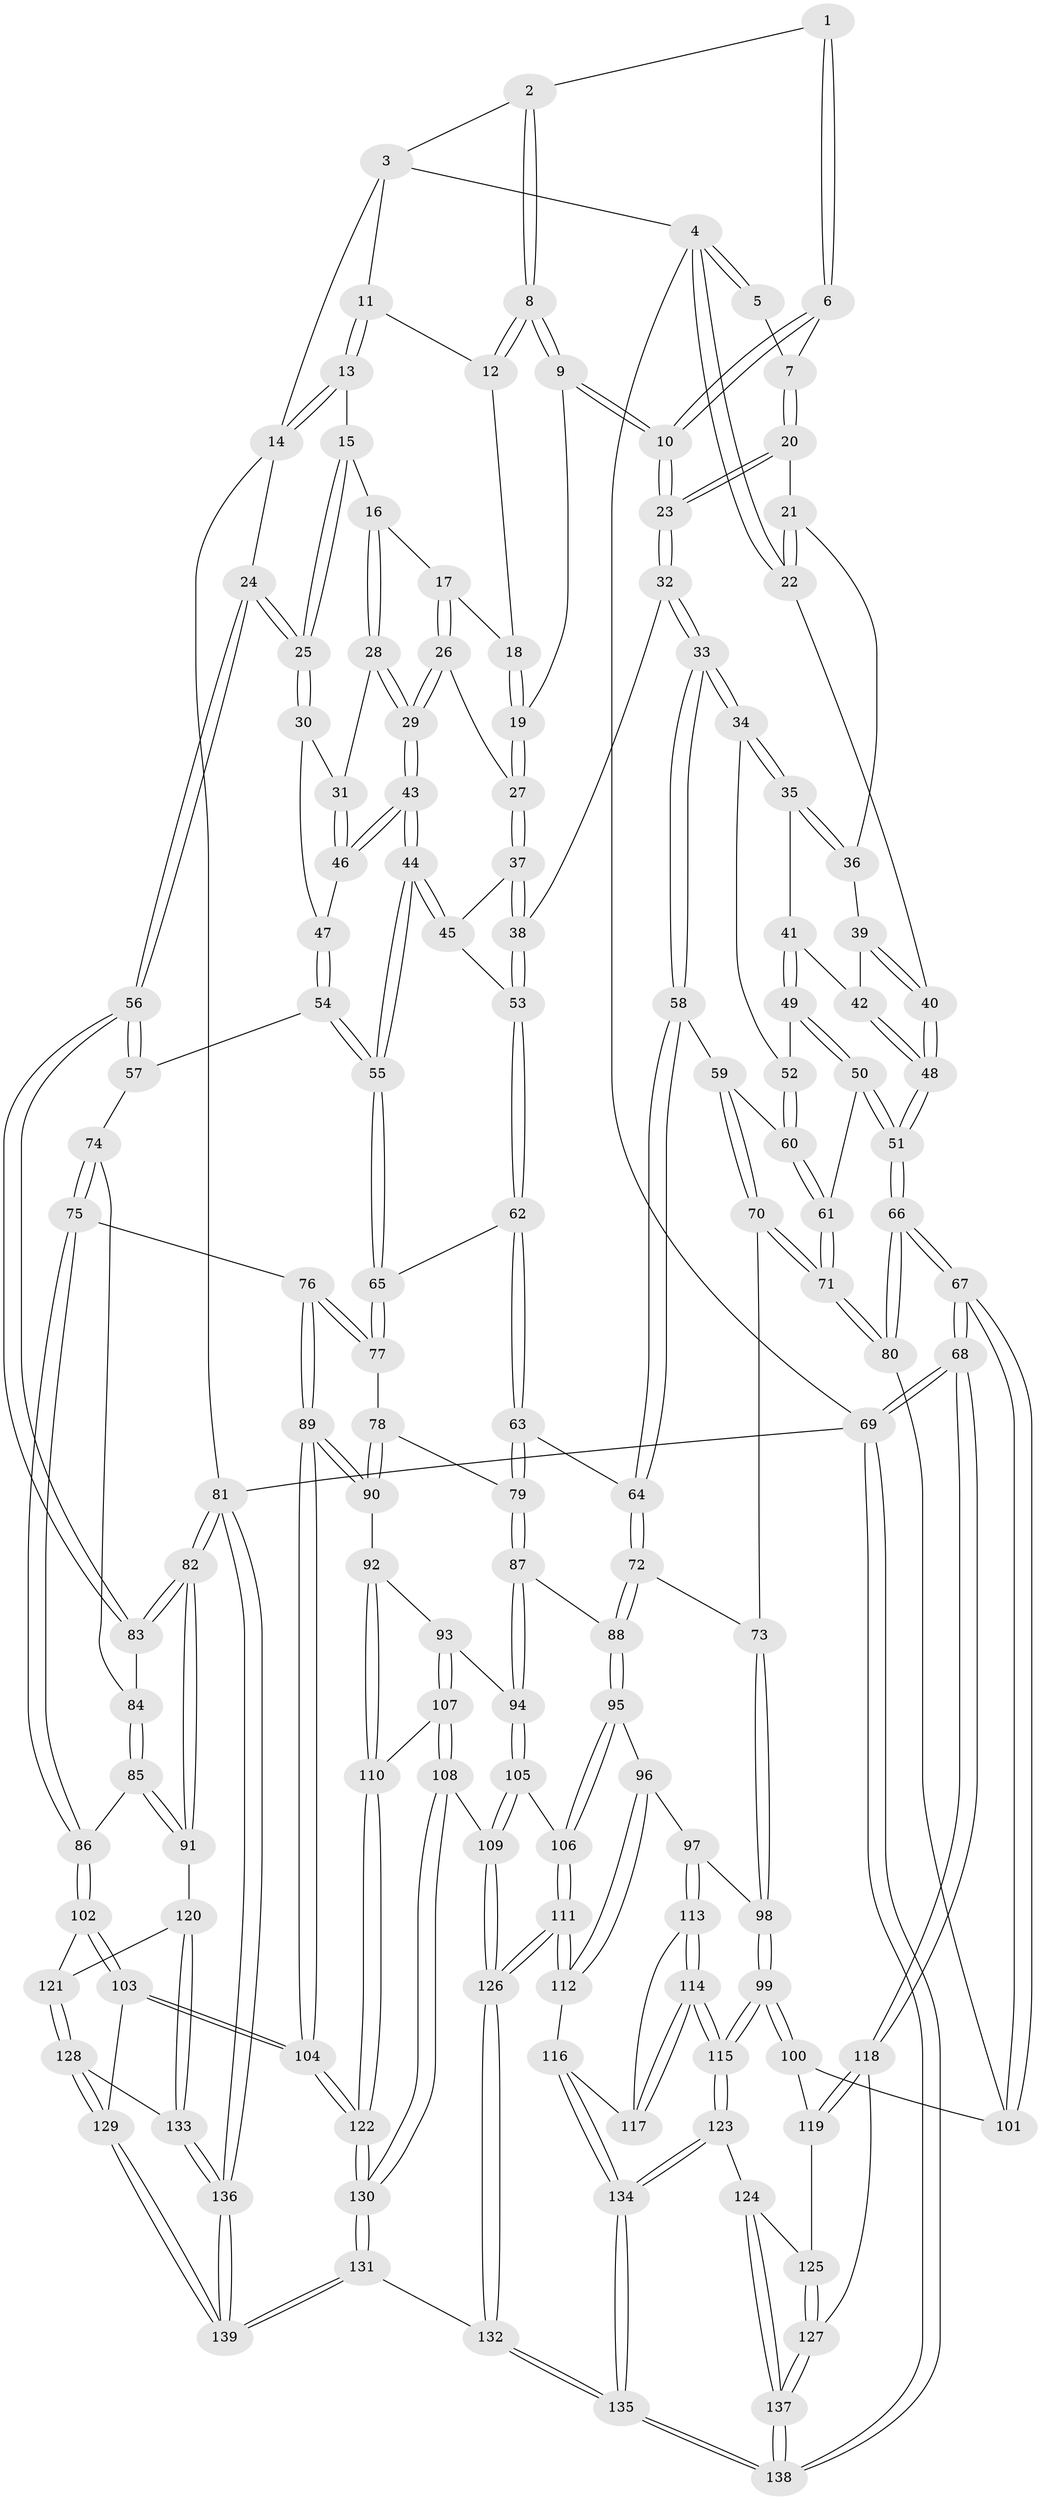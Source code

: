 // Generated by graph-tools (version 1.1) at 2025/38/03/09/25 02:38:30]
// undirected, 139 vertices, 344 edges
graph export_dot {
graph [start="1"]
  node [color=gray90,style=filled];
  1 [pos="+0.34296996543516145+0"];
  2 [pos="+0.5121676482229314+0"];
  3 [pos="+0.7256139158793335+0"];
  4 [pos="+0+0"];
  5 [pos="+0+0"];
  6 [pos="+0.2779732550951877+0.10965851853746701"];
  7 [pos="+0.18860166103748469+0.1395861596755977"];
  8 [pos="+0.5373264497204117+0.14322835110539842"];
  9 [pos="+0.5344927073136659+0.15482993591406916"];
  10 [pos="+0.36025465372520626+0.210902837059329"];
  11 [pos="+0.7718807051755867+0"];
  12 [pos="+0.6889894633748375+0.11025075064758058"];
  13 [pos="+0.8189515870218088+0.06535917761897349"];
  14 [pos="+1+0.20055141249532776"];
  15 [pos="+0.7919521015574287+0.18758937807069664"];
  16 [pos="+0.7733033303744029+0.20354735932767826"];
  17 [pos="+0.757950003649169+0.19827114459668527"];
  18 [pos="+0.7268535943520344+0.17903261485164823"];
  19 [pos="+0.5611915691389316+0.20121483289820669"];
  20 [pos="+0.15241416240636305+0.16127447250612623"];
  21 [pos="+0.12255385905870504+0.17628108230615566"];
  22 [pos="+0+0"];
  23 [pos="+0.3335367726326814+0.3409785167099548"];
  24 [pos="+1+0.26742842514283605"];
  25 [pos="+1+0.26533573228131996"];
  26 [pos="+0.6208520925608471+0.2565131937094746"];
  27 [pos="+0.5654752025519726+0.21488481019683564"];
  28 [pos="+0.77117150685934+0.23784020508033737"];
  29 [pos="+0.6555374733985947+0.2970643983948685"];
  30 [pos="+0.8643684222803943+0.30725889029531855"];
  31 [pos="+0.7895301803511682+0.2882716721579119"];
  32 [pos="+0.33180525586720544+0.3526435162499728"];
  33 [pos="+0.3202823551521152+0.3602737695413364"];
  34 [pos="+0.21174577176082246+0.3382868080998386"];
  35 [pos="+0.14701376866234325+0.2691525194984085"];
  36 [pos="+0.12382962388395347+0.222033982374286"];
  37 [pos="+0.532330343129495+0.3008853820016913"];
  38 [pos="+0.42896163053656006+0.3872965222180353"];
  39 [pos="+0.0514656139841364+0.2826999149747866"];
  40 [pos="+0+0.0018556500776161662"];
  41 [pos="+0.07847432164967026+0.35369404576259106"];
  42 [pos="+0.030743236669094173+0.3240772135973427"];
  43 [pos="+0.6833881860088006+0.4036391491560057"];
  44 [pos="+0.6757127471944909+0.4364322369329865"];
  45 [pos="+0.5784337189549104+0.36268123746772846"];
  46 [pos="+0.7685915196050711+0.32787231075318085"];
  47 [pos="+0.8310774691082189+0.38108688387647777"];
  48 [pos="+0+0.42828055829517786"];
  49 [pos="+0.09669783652801524+0.40073501514273613"];
  50 [pos="+0.02074783471135245+0.4973019362903587"];
  51 [pos="+0+0.48122920845174094"];
  52 [pos="+0.14710965398027495+0.3906421850520136"];
  53 [pos="+0.4577482034476448+0.4221212214209442"];
  54 [pos="+0.8379832600737503+0.4293764985497289"];
  55 [pos="+0.6760589821657322+0.4435942206686277"];
  56 [pos="+1+0.3309902216654844"];
  57 [pos="+0.9037882617921517+0.46070058361602456"];
  58 [pos="+0.3001973248480142+0.42398785060902766"];
  59 [pos="+0.22405967531540297+0.4873224781431877"];
  60 [pos="+0.1745532539567828+0.4808568350789748"];
  61 [pos="+0.06669329360027751+0.5252553774985009"];
  62 [pos="+0.47479414903386147+0.4478164465171628"];
  63 [pos="+0.46571505258596857+0.5856251932050403"];
  64 [pos="+0.33847869165184014+0.5343429568039288"];
  65 [pos="+0.6756898668559228+0.4445211081824483"];
  66 [pos="+0+0.550681466770054"];
  67 [pos="+0+0.6384475390441007"];
  68 [pos="+0+0.821415574159263"];
  69 [pos="+0+1"];
  70 [pos="+0.22071245735476436+0.6385740739249706"];
  71 [pos="+0.1530771184411046+0.6621385899926397"];
  72 [pos="+0.251700420058118+0.6359244199047369"];
  73 [pos="+0.23698997196548763+0.6404126838467464"];
  74 [pos="+0.8613133905454415+0.5533034919974952"];
  75 [pos="+0.776241774195895+0.6211355117978058"];
  76 [pos="+0.7082629053451606+0.6078705243963679"];
  77 [pos="+0.6846031904649232+0.5859418853347618"];
  78 [pos="+0.5244951004869909+0.6202808516767273"];
  79 [pos="+0.48023003463221814+0.6173615520368766"];
  80 [pos="+0.15156806310962126+0.6647641255690396"];
  81 [pos="+1+1"];
  82 [pos="+1+0.7318000580458341"];
  83 [pos="+1+0.4849899110094719"];
  84 [pos="+0.9268199242927291+0.587015288754945"];
  85 [pos="+0.9820892568384587+0.7121528798226212"];
  86 [pos="+0.8403998659792312+0.6976615589348926"];
  87 [pos="+0.4505133221651312+0.6577648258505578"];
  88 [pos="+0.41311874656430586+0.6686350219179353"];
  89 [pos="+0.6526163626506841+0.8221377673822959"];
  90 [pos="+0.5855018787903792+0.770579961108121"];
  91 [pos="+1+0.7461891099861312"];
  92 [pos="+0.5291043800681577+0.766986393719572"];
  93 [pos="+0.502729476151231+0.753603565172034"];
  94 [pos="+0.4566045008853424+0.6931149775037109"];
  95 [pos="+0.3534111631780564+0.7443804645242372"];
  96 [pos="+0.3255028690490287+0.7565729988867784"];
  97 [pos="+0.31641090983252756+0.7571799254951538"];
  98 [pos="+0.3001045964959993+0.751820315987753"];
  99 [pos="+0.23819209452431436+0.8069024139622244"];
  100 [pos="+0.14328720336965892+0.6838083370745375"];
  101 [pos="+0.14467954606947772+0.6777012047877078"];
  102 [pos="+0.820220562801779+0.787228612988521"];
  103 [pos="+0.7435405868501027+0.8665589318601303"];
  104 [pos="+0.6626786421834397+0.8742742930465929"];
  105 [pos="+0.4398090129732304+0.7615498595554527"];
  106 [pos="+0.3995790995106476+0.8021618929802932"];
  107 [pos="+0.4847875999762323+0.8267377683449946"];
  108 [pos="+0.4833156231643272+0.8272524560829214"];
  109 [pos="+0.47794206275000595+0.826851541421242"];
  110 [pos="+0.5130965400776824+0.8280042143840647"];
  111 [pos="+0.3881873176614736+0.8564514740751784"];
  112 [pos="+0.3781072794261106+0.855664079973196"];
  113 [pos="+0.31463934916502184+0.7864314780188237"];
  114 [pos="+0.25760596545512476+0.8619489992281051"];
  115 [pos="+0.23835343170497594+0.8633769202489027"];
  116 [pos="+0.331125166626111+0.8636188456269746"];
  117 [pos="+0.32835127573613476+0.8628757410260203"];
  118 [pos="+0+0.8276736694900038"];
  119 [pos="+0.11011446356596082+0.7356071166542099"];
  120 [pos="+1+0.7898993638432839"];
  121 [pos="+0.88923341551667+0.8276767863499457"];
  122 [pos="+0.6561230263303552+0.8831448685740435"];
  123 [pos="+0.23130702757300034+0.8710157675707665"];
  124 [pos="+0.19733707201205092+0.8828671420601157"];
  125 [pos="+0.12904051241888342+0.7977301020934932"];
  126 [pos="+0.40051852911441455+0.866039126916876"];
  127 [pos="+0.06939489044649184+0.9075400023940597"];
  128 [pos="+0.8790937467917732+0.9109262566613173"];
  129 [pos="+0.8369234228688783+0.9282126658534023"];
  130 [pos="+0.5373879137231464+1"];
  131 [pos="+0.5311419095095263+1"];
  132 [pos="+0.5297099954290134+1"];
  133 [pos="+0.9337310857659643+0.9173905225210129"];
  134 [pos="+0.3198584193911416+1"];
  135 [pos="+0.38159335632403246+1"];
  136 [pos="+1+1"];
  137 [pos="+0.12342374818058131+0.9617448976607196"];
  138 [pos="+0.13276217140176405+1"];
  139 [pos="+0.8574590199059118+1"];
  1 -- 2;
  1 -- 6;
  1 -- 6;
  2 -- 3;
  2 -- 8;
  2 -- 8;
  3 -- 4;
  3 -- 11;
  3 -- 14;
  4 -- 5;
  4 -- 5;
  4 -- 22;
  4 -- 22;
  4 -- 69;
  5 -- 7;
  6 -- 7;
  6 -- 10;
  6 -- 10;
  7 -- 20;
  7 -- 20;
  8 -- 9;
  8 -- 9;
  8 -- 12;
  8 -- 12;
  9 -- 10;
  9 -- 10;
  9 -- 19;
  10 -- 23;
  10 -- 23;
  11 -- 12;
  11 -- 13;
  11 -- 13;
  12 -- 18;
  13 -- 14;
  13 -- 14;
  13 -- 15;
  14 -- 24;
  14 -- 81;
  15 -- 16;
  15 -- 25;
  15 -- 25;
  16 -- 17;
  16 -- 28;
  16 -- 28;
  17 -- 18;
  17 -- 26;
  17 -- 26;
  18 -- 19;
  18 -- 19;
  19 -- 27;
  19 -- 27;
  20 -- 21;
  20 -- 23;
  20 -- 23;
  21 -- 22;
  21 -- 22;
  21 -- 36;
  22 -- 40;
  23 -- 32;
  23 -- 32;
  24 -- 25;
  24 -- 25;
  24 -- 56;
  24 -- 56;
  25 -- 30;
  25 -- 30;
  26 -- 27;
  26 -- 29;
  26 -- 29;
  27 -- 37;
  27 -- 37;
  28 -- 29;
  28 -- 29;
  28 -- 31;
  29 -- 43;
  29 -- 43;
  30 -- 31;
  30 -- 47;
  31 -- 46;
  31 -- 46;
  32 -- 33;
  32 -- 33;
  32 -- 38;
  33 -- 34;
  33 -- 34;
  33 -- 58;
  33 -- 58;
  34 -- 35;
  34 -- 35;
  34 -- 52;
  35 -- 36;
  35 -- 36;
  35 -- 41;
  36 -- 39;
  37 -- 38;
  37 -- 38;
  37 -- 45;
  38 -- 53;
  38 -- 53;
  39 -- 40;
  39 -- 40;
  39 -- 42;
  40 -- 48;
  40 -- 48;
  41 -- 42;
  41 -- 49;
  41 -- 49;
  42 -- 48;
  42 -- 48;
  43 -- 44;
  43 -- 44;
  43 -- 46;
  43 -- 46;
  44 -- 45;
  44 -- 45;
  44 -- 55;
  44 -- 55;
  45 -- 53;
  46 -- 47;
  47 -- 54;
  47 -- 54;
  48 -- 51;
  48 -- 51;
  49 -- 50;
  49 -- 50;
  49 -- 52;
  50 -- 51;
  50 -- 51;
  50 -- 61;
  51 -- 66;
  51 -- 66;
  52 -- 60;
  52 -- 60;
  53 -- 62;
  53 -- 62;
  54 -- 55;
  54 -- 55;
  54 -- 57;
  55 -- 65;
  55 -- 65;
  56 -- 57;
  56 -- 57;
  56 -- 83;
  56 -- 83;
  57 -- 74;
  58 -- 59;
  58 -- 64;
  58 -- 64;
  59 -- 60;
  59 -- 70;
  59 -- 70;
  60 -- 61;
  60 -- 61;
  61 -- 71;
  61 -- 71;
  62 -- 63;
  62 -- 63;
  62 -- 65;
  63 -- 64;
  63 -- 79;
  63 -- 79;
  64 -- 72;
  64 -- 72;
  65 -- 77;
  65 -- 77;
  66 -- 67;
  66 -- 67;
  66 -- 80;
  66 -- 80;
  67 -- 68;
  67 -- 68;
  67 -- 101;
  67 -- 101;
  68 -- 69;
  68 -- 69;
  68 -- 118;
  68 -- 118;
  69 -- 138;
  69 -- 138;
  69 -- 81;
  70 -- 71;
  70 -- 71;
  70 -- 73;
  71 -- 80;
  71 -- 80;
  72 -- 73;
  72 -- 88;
  72 -- 88;
  73 -- 98;
  73 -- 98;
  74 -- 75;
  74 -- 75;
  74 -- 84;
  75 -- 76;
  75 -- 86;
  75 -- 86;
  76 -- 77;
  76 -- 77;
  76 -- 89;
  76 -- 89;
  77 -- 78;
  78 -- 79;
  78 -- 90;
  78 -- 90;
  79 -- 87;
  79 -- 87;
  80 -- 101;
  81 -- 82;
  81 -- 82;
  81 -- 136;
  81 -- 136;
  82 -- 83;
  82 -- 83;
  82 -- 91;
  82 -- 91;
  83 -- 84;
  84 -- 85;
  84 -- 85;
  85 -- 86;
  85 -- 91;
  85 -- 91;
  86 -- 102;
  86 -- 102;
  87 -- 88;
  87 -- 94;
  87 -- 94;
  88 -- 95;
  88 -- 95;
  89 -- 90;
  89 -- 90;
  89 -- 104;
  89 -- 104;
  90 -- 92;
  91 -- 120;
  92 -- 93;
  92 -- 110;
  92 -- 110;
  93 -- 94;
  93 -- 107;
  93 -- 107;
  94 -- 105;
  94 -- 105;
  95 -- 96;
  95 -- 106;
  95 -- 106;
  96 -- 97;
  96 -- 112;
  96 -- 112;
  97 -- 98;
  97 -- 113;
  97 -- 113;
  98 -- 99;
  98 -- 99;
  99 -- 100;
  99 -- 100;
  99 -- 115;
  99 -- 115;
  100 -- 101;
  100 -- 119;
  102 -- 103;
  102 -- 103;
  102 -- 121;
  103 -- 104;
  103 -- 104;
  103 -- 129;
  104 -- 122;
  104 -- 122;
  105 -- 106;
  105 -- 109;
  105 -- 109;
  106 -- 111;
  106 -- 111;
  107 -- 108;
  107 -- 108;
  107 -- 110;
  108 -- 109;
  108 -- 130;
  108 -- 130;
  109 -- 126;
  109 -- 126;
  110 -- 122;
  110 -- 122;
  111 -- 112;
  111 -- 112;
  111 -- 126;
  111 -- 126;
  112 -- 116;
  113 -- 114;
  113 -- 114;
  113 -- 117;
  114 -- 115;
  114 -- 115;
  114 -- 117;
  114 -- 117;
  115 -- 123;
  115 -- 123;
  116 -- 117;
  116 -- 134;
  116 -- 134;
  118 -- 119;
  118 -- 119;
  118 -- 127;
  119 -- 125;
  120 -- 121;
  120 -- 133;
  120 -- 133;
  121 -- 128;
  121 -- 128;
  122 -- 130;
  122 -- 130;
  123 -- 124;
  123 -- 134;
  123 -- 134;
  124 -- 125;
  124 -- 137;
  124 -- 137;
  125 -- 127;
  125 -- 127;
  126 -- 132;
  126 -- 132;
  127 -- 137;
  127 -- 137;
  128 -- 129;
  128 -- 129;
  128 -- 133;
  129 -- 139;
  129 -- 139;
  130 -- 131;
  130 -- 131;
  131 -- 132;
  131 -- 139;
  131 -- 139;
  132 -- 135;
  132 -- 135;
  133 -- 136;
  133 -- 136;
  134 -- 135;
  134 -- 135;
  135 -- 138;
  135 -- 138;
  136 -- 139;
  136 -- 139;
  137 -- 138;
  137 -- 138;
}
